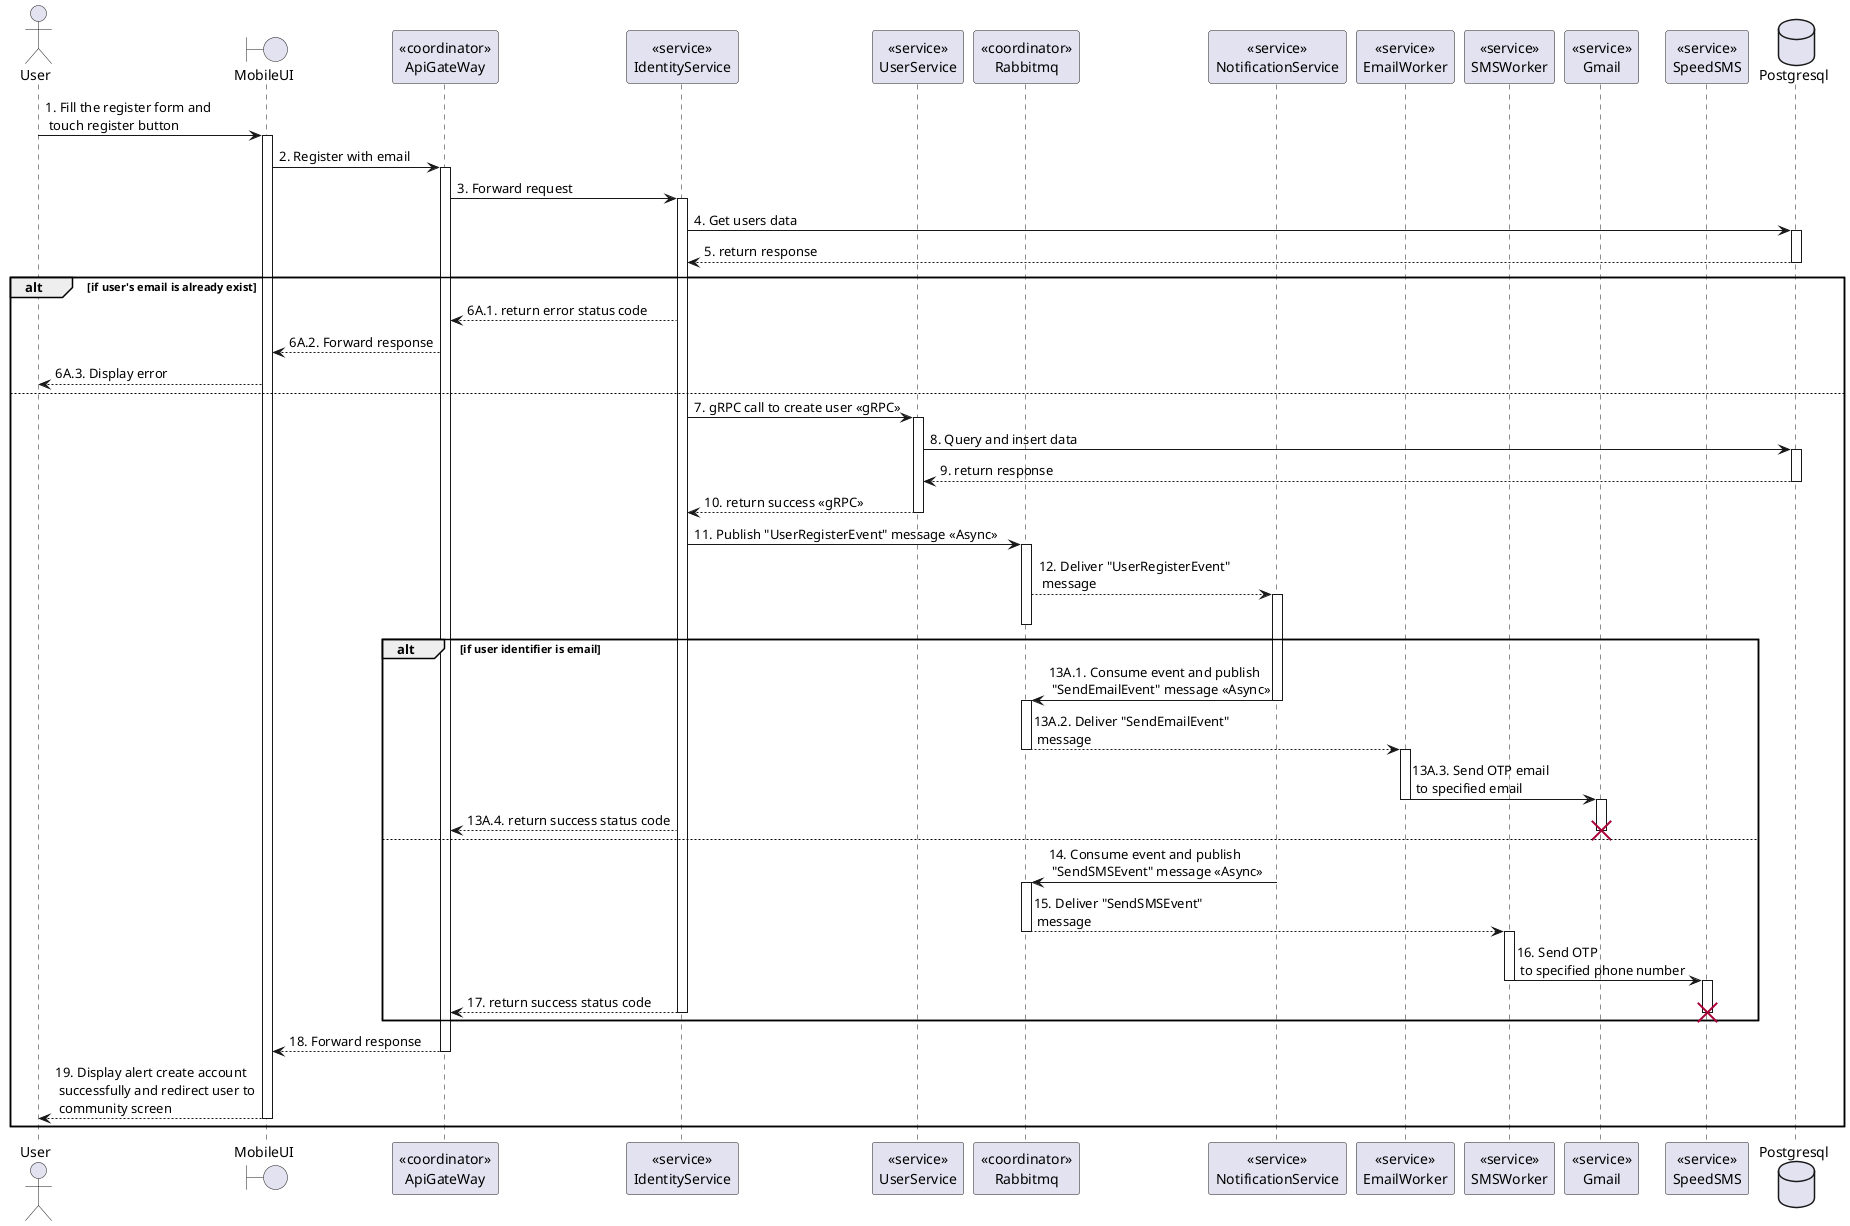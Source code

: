 @startuml Sequence
actor User
boundary MobileUI
participant "<<coordinator>>\nApiGateWay" as ApiGateway
participant "<<service>>\nIdentityService" as IdentityService
participant "<<service>>\nUserService"  as UserService
participant "<<coordinator>>\nRabbitmq"  as Rabbitmq
participant "<<service>>\nNotificationService" as NotificationService
participant "<<service>>\nEmailWorker" as EmailWorker
participant "<<service>>\nSMSWorker" as SMSWorker
participant "<<service>>\nGmail" as Gmail
participant "<<service>>\nSpeedSMS" as SpeedSMS
database Postgresql

User -> MobileUI++: 1. Fill the register form and \n touch register button
MobileUI -> ApiGateway++: 2. Register with email
ApiGateway -> IdentityService++: 3. Forward request
IdentityService -> Postgresql++: 4. Get users data
IdentityService <-- Postgresql--: 5. return response

alt if user's email is already exist
    ApiGateway <-- IdentityService: 6A.1. return error status code
    MobileUI <-- ApiGateway: 6A.2. Forward response
    User <-- MobileUI: 6A.3. Display error
else
    IdentityService -> UserService++: 7. gRPC call to create user <<gRPC>>
    UserService -> Postgresql++: 8. Query and insert data
    UserService <-- Postgresql--: 9. return response
    IdentityService <-- UserService--: 10. return success <<gRPC>>

    IdentityService -> Rabbitmq++: 11. Publish "UserRegisterEvent" message <<Async>>
    Rabbitmq --> NotificationService: 12. Deliver "UserRegisterEvent"\n message
    activate NotificationService
    deactivate Rabbitmq

    alt if user identifier is email
      NotificationService -> Rabbitmq: 13A.1. Consume event and publish \n "SendEmailEvent" message <<Async>>
      deactivate NotificationService
      activate Rabbitmq
      Rabbitmq --> EmailWorker: 13A.2. Deliver "SendEmailEvent"\n message
      deactivate Rabbitmq
      activate EmailWorker
      EmailWorker -> Gmail: 13A.3. Send OTP email\n to specified email
      deactivate EmailWorker
      activate Gmail
    
      ApiGateway <-- IdentityService: 13A.4. return success status code
      deactivate Gmail
      destroy Gmail
    else 
      NotificationService -> Rabbitmq: 14. Consume event and publish \n "SendSMSEvent" message <<Async>>
      deactivate NotificationService
      activate Rabbitmq
      Rabbitmq --> SMSWorker: 15. Deliver "SendSMSEvent"\n message
      deactivate Rabbitmq
      activate SMSWorker
      SMSWorker -> SpeedSMS: 16. Send OTP \n to specified phone number
      deactivate SMSWorker
      activate SpeedSMS
    
      ApiGateway <-- IdentityService--: 17. return success status code
      deactivate SpeedSMS
      destroy SpeedSMS
    end


    MobileUI <-- ApiGateway--: 18. Forward response
    User <-- MobileUI--: 19. Display alert create account\n successfully and redirect user to\n community screen
end

@enduml
